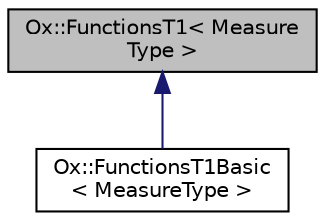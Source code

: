 digraph "Ox::FunctionsT1&lt; MeasureType &gt;"
{
  edge [fontname="Helvetica",fontsize="10",labelfontname="Helvetica",labelfontsize="10"];
  node [fontname="Helvetica",fontsize="10",shape=record];
  Node0 [label="Ox::FunctionsT1\< Measure\lType \>",height=0.2,width=0.4,color="black", fillcolor="grey75", style="filled", fontcolor="black"];
  Node0 -> Node1 [dir="back",color="midnightblue",fontsize="10",style="solid",fontname="Helvetica"];
  Node1 [label="Ox::FunctionsT1Basic\l\< MeasureType \>",height=0.2,width=0.4,color="black", fillcolor="white", style="filled",URL="$class_ox_1_1_functions_t1_basic.html",tooltip="Container for a basic model function , cost function and Least-Squares function and derivatives..."];
}
